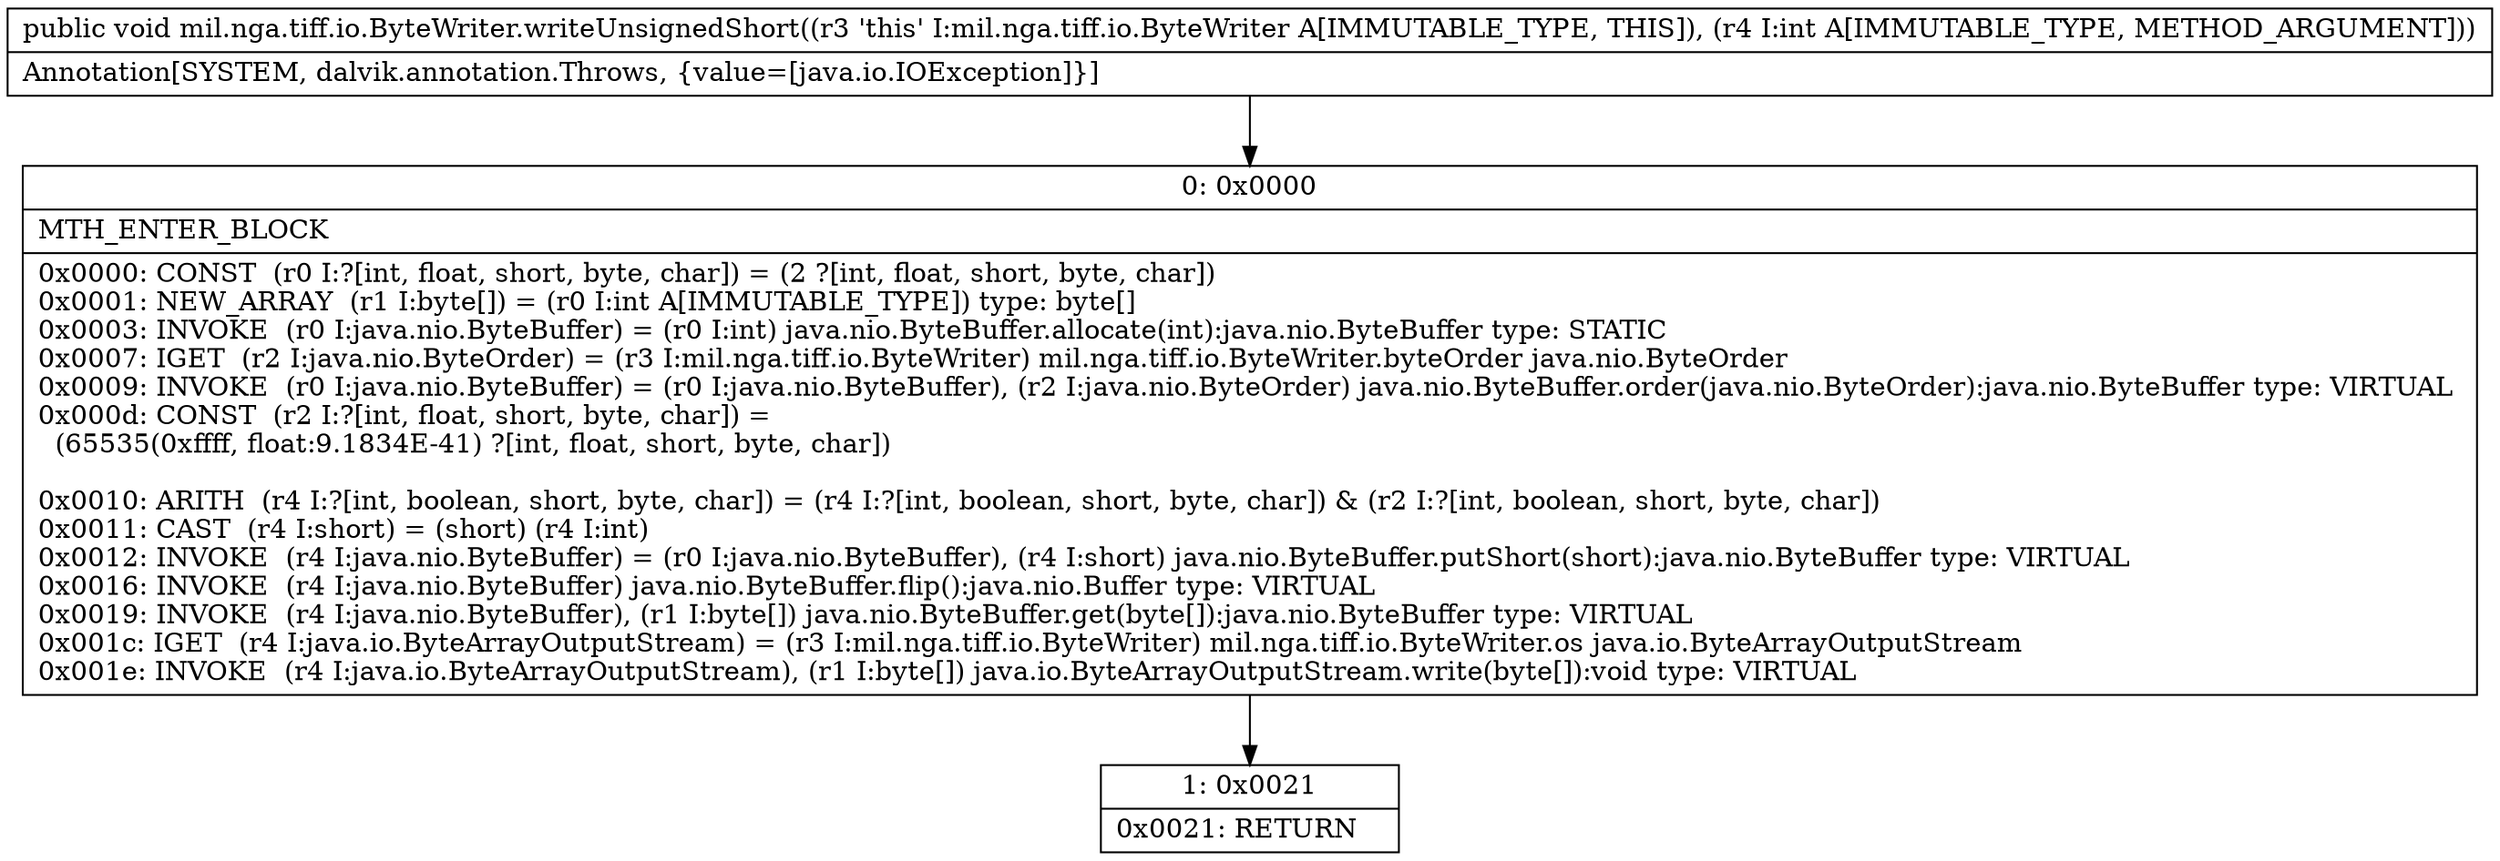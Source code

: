 digraph "CFG formil.nga.tiff.io.ByteWriter.writeUnsignedShort(I)V" {
Node_0 [shape=record,label="{0\:\ 0x0000|MTH_ENTER_BLOCK\l|0x0000: CONST  (r0 I:?[int, float, short, byte, char]) = (2 ?[int, float, short, byte, char]) \l0x0001: NEW_ARRAY  (r1 I:byte[]) = (r0 I:int A[IMMUTABLE_TYPE]) type: byte[] \l0x0003: INVOKE  (r0 I:java.nio.ByteBuffer) = (r0 I:int) java.nio.ByteBuffer.allocate(int):java.nio.ByteBuffer type: STATIC \l0x0007: IGET  (r2 I:java.nio.ByteOrder) = (r3 I:mil.nga.tiff.io.ByteWriter) mil.nga.tiff.io.ByteWriter.byteOrder java.nio.ByteOrder \l0x0009: INVOKE  (r0 I:java.nio.ByteBuffer) = (r0 I:java.nio.ByteBuffer), (r2 I:java.nio.ByteOrder) java.nio.ByteBuffer.order(java.nio.ByteOrder):java.nio.ByteBuffer type: VIRTUAL \l0x000d: CONST  (r2 I:?[int, float, short, byte, char]) = \l  (65535(0xffff, float:9.1834E\-41) ?[int, float, short, byte, char])\l \l0x0010: ARITH  (r4 I:?[int, boolean, short, byte, char]) = (r4 I:?[int, boolean, short, byte, char]) & (r2 I:?[int, boolean, short, byte, char]) \l0x0011: CAST  (r4 I:short) = (short) (r4 I:int) \l0x0012: INVOKE  (r4 I:java.nio.ByteBuffer) = (r0 I:java.nio.ByteBuffer), (r4 I:short) java.nio.ByteBuffer.putShort(short):java.nio.ByteBuffer type: VIRTUAL \l0x0016: INVOKE  (r4 I:java.nio.ByteBuffer) java.nio.ByteBuffer.flip():java.nio.Buffer type: VIRTUAL \l0x0019: INVOKE  (r4 I:java.nio.ByteBuffer), (r1 I:byte[]) java.nio.ByteBuffer.get(byte[]):java.nio.ByteBuffer type: VIRTUAL \l0x001c: IGET  (r4 I:java.io.ByteArrayOutputStream) = (r3 I:mil.nga.tiff.io.ByteWriter) mil.nga.tiff.io.ByteWriter.os java.io.ByteArrayOutputStream \l0x001e: INVOKE  (r4 I:java.io.ByteArrayOutputStream), (r1 I:byte[]) java.io.ByteArrayOutputStream.write(byte[]):void type: VIRTUAL \l}"];
Node_1 [shape=record,label="{1\:\ 0x0021|0x0021: RETURN   \l}"];
MethodNode[shape=record,label="{public void mil.nga.tiff.io.ByteWriter.writeUnsignedShort((r3 'this' I:mil.nga.tiff.io.ByteWriter A[IMMUTABLE_TYPE, THIS]), (r4 I:int A[IMMUTABLE_TYPE, METHOD_ARGUMENT]))  | Annotation[SYSTEM, dalvik.annotation.Throws, \{value=[java.io.IOException]\}]\l}"];
MethodNode -> Node_0;
Node_0 -> Node_1;
}


